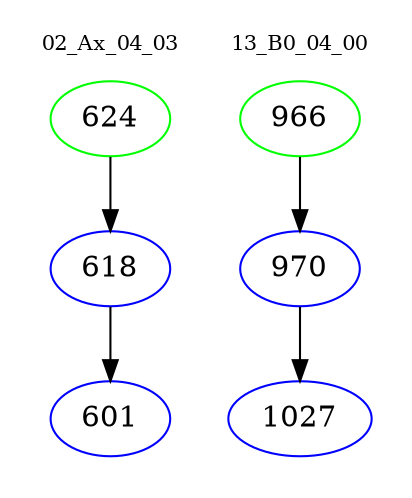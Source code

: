 digraph{
subgraph cluster_0 {
color = white
label = "02_Ax_04_03";
fontsize=10;
T0_624 [label="624", color="green"]
T0_624 -> T0_618 [color="black"]
T0_618 [label="618", color="blue"]
T0_618 -> T0_601 [color="black"]
T0_601 [label="601", color="blue"]
}
subgraph cluster_1 {
color = white
label = "13_B0_04_00";
fontsize=10;
T1_966 [label="966", color="green"]
T1_966 -> T1_970 [color="black"]
T1_970 [label="970", color="blue"]
T1_970 -> T1_1027 [color="black"]
T1_1027 [label="1027", color="blue"]
}
}
